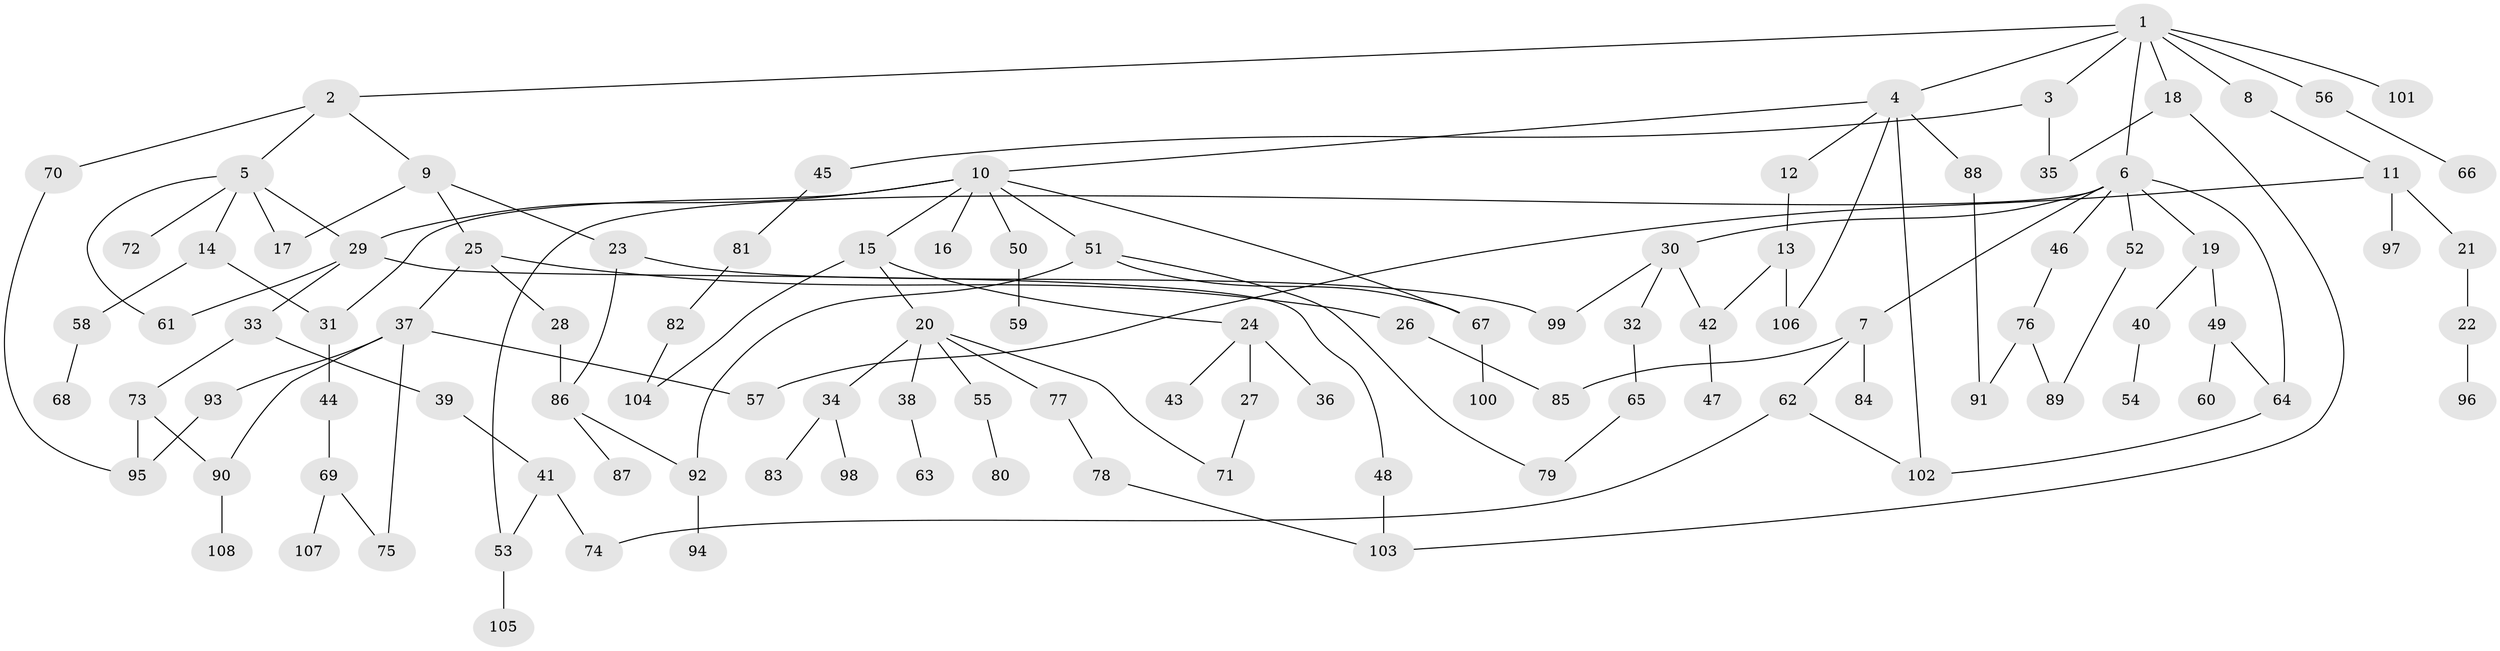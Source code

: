 // coarse degree distribution, {10: 0.014285714285714285, 3: 0.17142857142857143, 6: 0.014285714285714285, 5: 0.05714285714285714, 9: 0.014285714285714285, 4: 0.11428571428571428, 7: 0.014285714285714285, 8: 0.014285714285714285, 2: 0.38571428571428573, 1: 0.2}
// Generated by graph-tools (version 1.1) at 2025/51/02/27/25 19:51:36]
// undirected, 108 vertices, 136 edges
graph export_dot {
graph [start="1"]
  node [color=gray90,style=filled];
  1;
  2;
  3;
  4;
  5;
  6;
  7;
  8;
  9;
  10;
  11;
  12;
  13;
  14;
  15;
  16;
  17;
  18;
  19;
  20;
  21;
  22;
  23;
  24;
  25;
  26;
  27;
  28;
  29;
  30;
  31;
  32;
  33;
  34;
  35;
  36;
  37;
  38;
  39;
  40;
  41;
  42;
  43;
  44;
  45;
  46;
  47;
  48;
  49;
  50;
  51;
  52;
  53;
  54;
  55;
  56;
  57;
  58;
  59;
  60;
  61;
  62;
  63;
  64;
  65;
  66;
  67;
  68;
  69;
  70;
  71;
  72;
  73;
  74;
  75;
  76;
  77;
  78;
  79;
  80;
  81;
  82;
  83;
  84;
  85;
  86;
  87;
  88;
  89;
  90;
  91;
  92;
  93;
  94;
  95;
  96;
  97;
  98;
  99;
  100;
  101;
  102;
  103;
  104;
  105;
  106;
  107;
  108;
  1 -- 2;
  1 -- 3;
  1 -- 4;
  1 -- 6;
  1 -- 8;
  1 -- 18;
  1 -- 56;
  1 -- 101;
  2 -- 5;
  2 -- 9;
  2 -- 70;
  3 -- 45;
  3 -- 35;
  4 -- 10;
  4 -- 12;
  4 -- 88;
  4 -- 106;
  4 -- 102;
  5 -- 14;
  5 -- 29;
  5 -- 72;
  5 -- 61;
  5 -- 17;
  6 -- 7;
  6 -- 19;
  6 -- 30;
  6 -- 46;
  6 -- 52;
  6 -- 64;
  6 -- 53;
  7 -- 62;
  7 -- 84;
  7 -- 85;
  8 -- 11;
  9 -- 17;
  9 -- 23;
  9 -- 25;
  10 -- 15;
  10 -- 16;
  10 -- 31;
  10 -- 50;
  10 -- 51;
  10 -- 67;
  10 -- 29;
  11 -- 21;
  11 -- 97;
  11 -- 57;
  12 -- 13;
  13 -- 42;
  13 -- 106;
  14 -- 58;
  14 -- 31;
  15 -- 20;
  15 -- 24;
  15 -- 104;
  18 -- 35;
  18 -- 103;
  19 -- 40;
  19 -- 49;
  20 -- 34;
  20 -- 38;
  20 -- 55;
  20 -- 71;
  20 -- 77;
  21 -- 22;
  22 -- 96;
  23 -- 99;
  23 -- 86;
  24 -- 27;
  24 -- 36;
  24 -- 43;
  25 -- 26;
  25 -- 28;
  25 -- 37;
  26 -- 85;
  27 -- 71;
  28 -- 86;
  29 -- 33;
  29 -- 48;
  29 -- 61;
  30 -- 32;
  30 -- 99;
  30 -- 42;
  31 -- 44;
  32 -- 65;
  33 -- 39;
  33 -- 73;
  34 -- 83;
  34 -- 98;
  37 -- 57;
  37 -- 93;
  37 -- 90;
  37 -- 75;
  38 -- 63;
  39 -- 41;
  40 -- 54;
  41 -- 53;
  41 -- 74;
  42 -- 47;
  44 -- 69;
  45 -- 81;
  46 -- 76;
  48 -- 103;
  49 -- 60;
  49 -- 64;
  50 -- 59;
  51 -- 79;
  51 -- 92;
  51 -- 67;
  52 -- 89;
  53 -- 105;
  55 -- 80;
  56 -- 66;
  58 -- 68;
  62 -- 102;
  62 -- 74;
  64 -- 102;
  65 -- 79;
  67 -- 100;
  69 -- 75;
  69 -- 107;
  70 -- 95;
  73 -- 90;
  73 -- 95;
  76 -- 89;
  76 -- 91;
  77 -- 78;
  78 -- 103;
  81 -- 82;
  82 -- 104;
  86 -- 87;
  86 -- 92;
  88 -- 91;
  90 -- 108;
  92 -- 94;
  93 -- 95;
}
